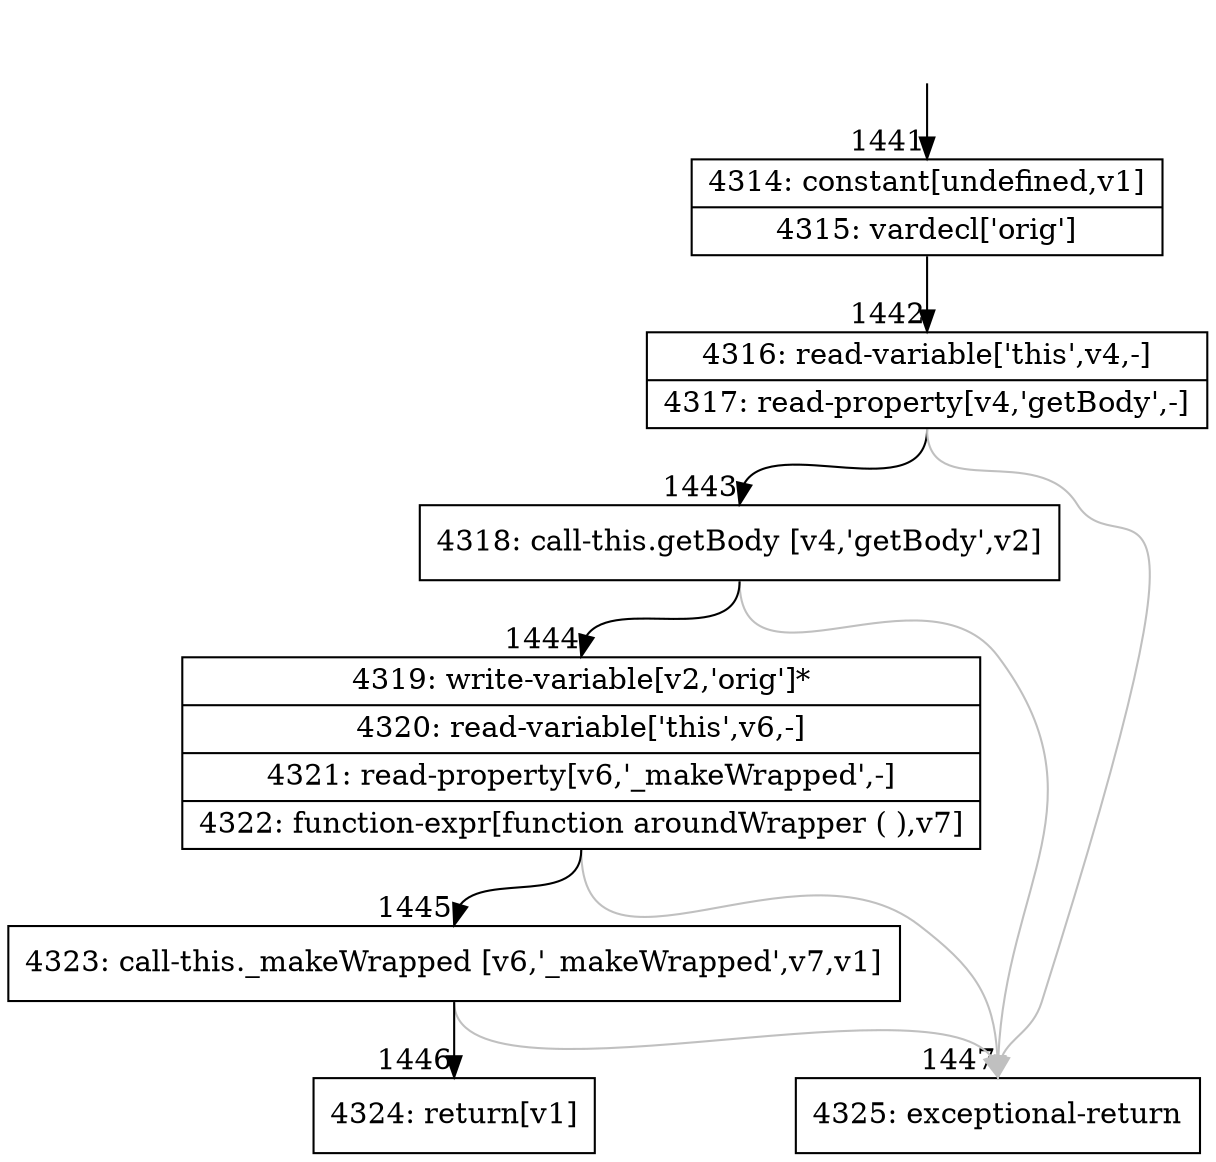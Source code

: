 digraph {
rankdir="TD"
BB_entry169[shape=none,label=""];
BB_entry169 -> BB1441 [tailport=s, headport=n, headlabel="    1441"]
BB1441 [shape=record label="{4314: constant[undefined,v1]|4315: vardecl['orig']}" ] 
BB1441 -> BB1442 [tailport=s, headport=n, headlabel="      1442"]
BB1442 [shape=record label="{4316: read-variable['this',v4,-]|4317: read-property[v4,'getBody',-]}" ] 
BB1442 -> BB1443 [tailport=s, headport=n, headlabel="      1443"]
BB1442 -> BB1447 [tailport=s, headport=n, color=gray, headlabel="      1447"]
BB1443 [shape=record label="{4318: call-this.getBody [v4,'getBody',v2]}" ] 
BB1443 -> BB1444 [tailport=s, headport=n, headlabel="      1444"]
BB1443 -> BB1447 [tailport=s, headport=n, color=gray]
BB1444 [shape=record label="{4319: write-variable[v2,'orig']*|4320: read-variable['this',v6,-]|4321: read-property[v6,'_makeWrapped',-]|4322: function-expr[function aroundWrapper ( ),v7]}" ] 
BB1444 -> BB1445 [tailport=s, headport=n, headlabel="      1445"]
BB1444 -> BB1447 [tailport=s, headport=n, color=gray]
BB1445 [shape=record label="{4323: call-this._makeWrapped [v6,'_makeWrapped',v7,v1]}" ] 
BB1445 -> BB1446 [tailport=s, headport=n, headlabel="      1446"]
BB1445 -> BB1447 [tailport=s, headport=n, color=gray]
BB1446 [shape=record label="{4324: return[v1]}" ] 
BB1447 [shape=record label="{4325: exceptional-return}" ] 
//#$~ 1697
}
